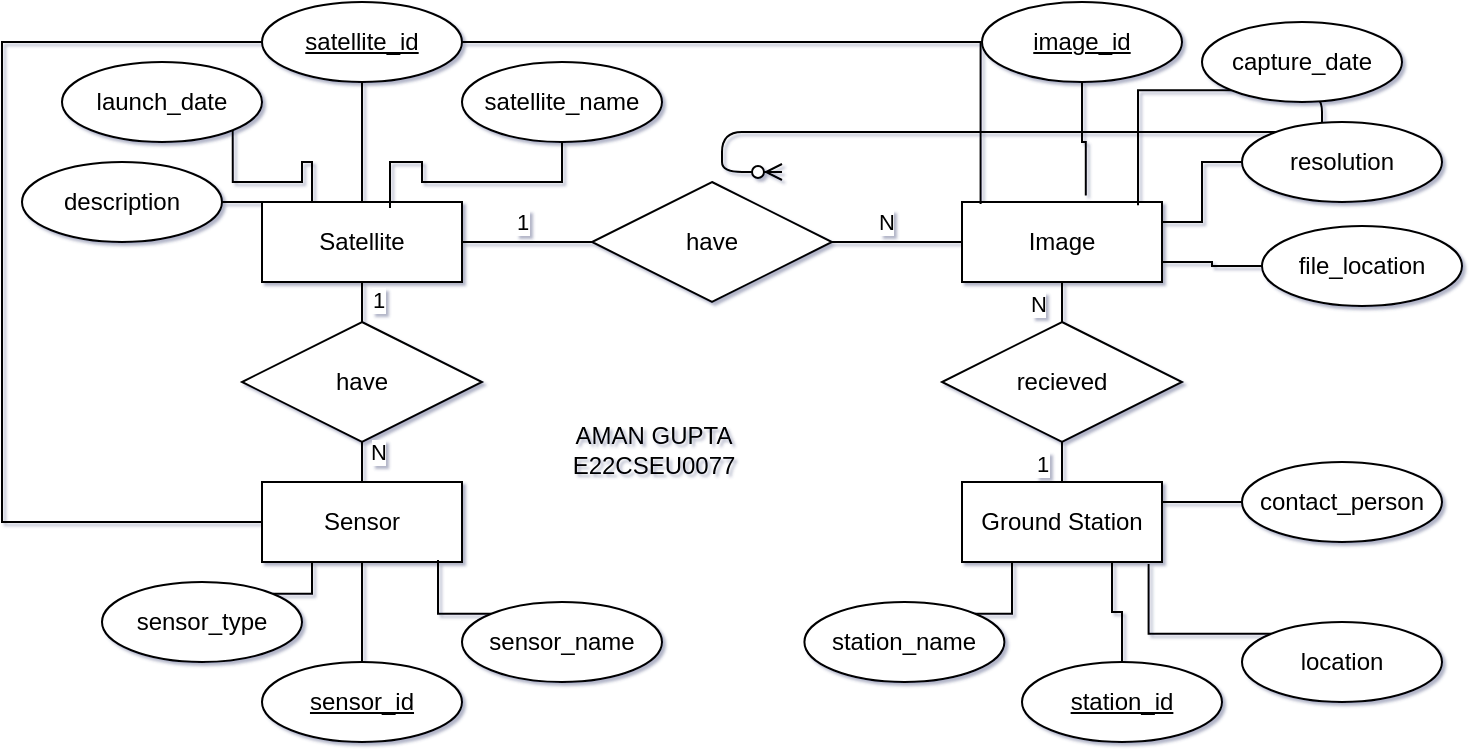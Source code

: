 <mxfile version="21.6.9" type="github">
  <diagram id="R2lEEEUBdFMjLlhIrx00" name="Page-1">
    <mxGraphModel dx="1384" dy="534" grid="0" gridSize="10" guides="1" tooltips="1" connect="1" arrows="1" fold="1" page="1" pageScale="1" pageWidth="850" pageHeight="1100" math="0" shadow="1" extFonts="Permanent Marker^https://fonts.googleapis.com/css?family=Permanent+Marker">
      <root>
        <mxCell id="0" />
        <mxCell id="1" parent="0" />
        <mxCell id="C-vyLk0tnHw3VtMMgP7b-12" value="" style="edgeStyle=entityRelationEdgeStyle;endArrow=ERzeroToMany;startArrow=ERone;endFill=1;startFill=0;" parent="1" edge="1">
          <mxGeometry width="100" height="100" relative="1" as="geometry">
            <mxPoint x="700" y="165.0" as="sourcePoint" />
            <mxPoint x="460" y="205" as="targetPoint" />
          </mxGeometry>
        </mxCell>
        <mxCell id="ULqC2SZ6ojZvJLKCaTMD-9" style="edgeStyle=orthogonalEdgeStyle;rounded=0;orthogonalLoop=1;jettySize=auto;html=1;exitX=1;exitY=0.5;exitDx=0;exitDy=0;entryX=0;entryY=0.5;entryDx=0;entryDy=0;endArrow=none;endFill=0;" parent="1" source="ULqC2SZ6ojZvJLKCaTMD-3" target="ULqC2SZ6ojZvJLKCaTMD-4" edge="1">
          <mxGeometry relative="1" as="geometry" />
        </mxCell>
        <mxCell id="ULqC2SZ6ojZvJLKCaTMD-13" value="1" style="edgeLabel;html=1;align=center;verticalAlign=middle;resizable=0;points=[];" parent="ULqC2SZ6ojZvJLKCaTMD-9" vertex="1" connectable="0">
          <mxGeometry x="0.202" y="1" relative="1" as="geometry">
            <mxPoint x="-9" y="-9" as="offset" />
          </mxGeometry>
        </mxCell>
        <mxCell id="ULqC2SZ6ojZvJLKCaTMD-11" style="edgeStyle=orthogonalEdgeStyle;rounded=0;orthogonalLoop=1;jettySize=auto;html=1;exitX=0.5;exitY=1;exitDx=0;exitDy=0;entryX=0.5;entryY=0;entryDx=0;entryDy=0;endArrow=none;endFill=0;" parent="1" source="ULqC2SZ6ojZvJLKCaTMD-3" target="ULqC2SZ6ojZvJLKCaTMD-8" edge="1">
          <mxGeometry relative="1" as="geometry" />
        </mxCell>
        <mxCell id="ULqC2SZ6ojZvJLKCaTMD-3" value="Satellite" style="whiteSpace=wrap;html=1;align=center;" parent="1" vertex="1">
          <mxGeometry x="200" y="220" width="100" height="40" as="geometry" />
        </mxCell>
        <mxCell id="ULqC2SZ6ojZvJLKCaTMD-10" style="edgeStyle=orthogonalEdgeStyle;rounded=0;orthogonalLoop=1;jettySize=auto;html=1;exitX=1;exitY=0.5;exitDx=0;exitDy=0;entryX=0;entryY=0.5;entryDx=0;entryDy=0;endArrow=none;endFill=0;" parent="1" source="ULqC2SZ6ojZvJLKCaTMD-4" target="ULqC2SZ6ojZvJLKCaTMD-6" edge="1">
          <mxGeometry relative="1" as="geometry" />
        </mxCell>
        <mxCell id="ULqC2SZ6ojZvJLKCaTMD-14" value="N" style="edgeLabel;html=1;align=center;verticalAlign=middle;resizable=0;points=[];" parent="ULqC2SZ6ojZvJLKCaTMD-10" vertex="1" connectable="0">
          <mxGeometry x="-0.187" relative="1" as="geometry">
            <mxPoint y="-10" as="offset" />
          </mxGeometry>
        </mxCell>
        <mxCell id="ULqC2SZ6ojZvJLKCaTMD-4" value="have" style="shape=rhombus;perimeter=rhombusPerimeter;whiteSpace=wrap;html=1;align=center;" parent="1" vertex="1">
          <mxGeometry x="365" y="210" width="120" height="60" as="geometry" />
        </mxCell>
        <mxCell id="ULqC2SZ6ojZvJLKCaTMD-5" value="Ground Station" style="whiteSpace=wrap;html=1;align=center;" parent="1" vertex="1">
          <mxGeometry x="550" y="360" width="100" height="40" as="geometry" />
        </mxCell>
        <mxCell id="ULqC2SZ6ojZvJLKCaTMD-19" value="" style="edgeStyle=orthogonalEdgeStyle;rounded=0;orthogonalLoop=1;jettySize=auto;html=1;endArrow=none;endFill=0;" parent="1" source="ULqC2SZ6ojZvJLKCaTMD-6" target="ULqC2SZ6ojZvJLKCaTMD-18" edge="1">
          <mxGeometry relative="1" as="geometry" />
        </mxCell>
        <mxCell id="ULqC2SZ6ojZvJLKCaTMD-6" value="Image" style="whiteSpace=wrap;html=1;align=center;" parent="1" vertex="1">
          <mxGeometry x="550" y="220" width="100" height="40" as="geometry" />
        </mxCell>
        <mxCell id="ULqC2SZ6ojZvJLKCaTMD-7" value="Sensor" style="whiteSpace=wrap;html=1;align=center;" parent="1" vertex="1">
          <mxGeometry x="200" y="360" width="100" height="40" as="geometry" />
        </mxCell>
        <mxCell id="ULqC2SZ6ojZvJLKCaTMD-12" style="edgeStyle=orthogonalEdgeStyle;rounded=0;orthogonalLoop=1;jettySize=auto;html=1;exitX=0.5;exitY=1;exitDx=0;exitDy=0;entryX=0.5;entryY=0;entryDx=0;entryDy=0;endArrow=none;endFill=0;" parent="1" source="ULqC2SZ6ojZvJLKCaTMD-8" target="ULqC2SZ6ojZvJLKCaTMD-7" edge="1">
          <mxGeometry relative="1" as="geometry" />
        </mxCell>
        <mxCell id="ULqC2SZ6ojZvJLKCaTMD-8" value="have" style="shape=rhombus;perimeter=rhombusPerimeter;whiteSpace=wrap;html=1;align=center;" parent="1" vertex="1">
          <mxGeometry x="190" y="280" width="120" height="60" as="geometry" />
        </mxCell>
        <mxCell id="ULqC2SZ6ojZvJLKCaTMD-15" value="1" style="edgeLabel;html=1;align=center;verticalAlign=middle;resizable=0;points=[];" parent="1" vertex="1" connectable="0">
          <mxGeometry x="339.824" y="240" as="geometry">
            <mxPoint x="-82" y="29" as="offset" />
          </mxGeometry>
        </mxCell>
        <mxCell id="ULqC2SZ6ojZvJLKCaTMD-16" value="N" style="edgeLabel;html=1;align=center;verticalAlign=middle;resizable=0;points=[];" parent="1" vertex="1" connectable="0">
          <mxGeometry x="520.471" y="232" as="geometry">
            <mxPoint x="-263" y="113" as="offset" />
          </mxGeometry>
        </mxCell>
        <mxCell id="ULqC2SZ6ojZvJLKCaTMD-20" value="" style="edgeStyle=orthogonalEdgeStyle;rounded=0;orthogonalLoop=1;jettySize=auto;html=1;endArrow=none;endFill=0;" parent="1" source="ULqC2SZ6ojZvJLKCaTMD-18" target="ULqC2SZ6ojZvJLKCaTMD-5" edge="1">
          <mxGeometry relative="1" as="geometry" />
        </mxCell>
        <mxCell id="ULqC2SZ6ojZvJLKCaTMD-18" value="recieved" style="shape=rhombus;perimeter=rhombusPerimeter;whiteSpace=wrap;html=1;align=center;" parent="1" vertex="1">
          <mxGeometry x="540" y="280" width="120" height="60" as="geometry" />
        </mxCell>
        <mxCell id="ULqC2SZ6ojZvJLKCaTMD-21" value="N" style="edgeLabel;html=1;align=center;verticalAlign=middle;resizable=0;points=[];" parent="1" vertex="1" connectable="0">
          <mxGeometry x="521.207" y="240" as="geometry">
            <mxPoint x="67" y="31" as="offset" />
          </mxGeometry>
        </mxCell>
        <mxCell id="ULqC2SZ6ojZvJLKCaTMD-22" value="1" style="edgeLabel;html=1;align=center;verticalAlign=middle;resizable=0;points=[];" parent="1" vertex="1" connectable="0">
          <mxGeometry x="340.31" y="240" as="geometry">
            <mxPoint x="249" y="111" as="offset" />
          </mxGeometry>
        </mxCell>
        <mxCell id="ULqC2SZ6ojZvJLKCaTMD-25" style="edgeStyle=orthogonalEdgeStyle;rounded=0;orthogonalLoop=1;jettySize=auto;html=1;entryX=0.5;entryY=0;entryDx=0;entryDy=0;endArrow=none;endFill=0;" parent="1" source="ULqC2SZ6ojZvJLKCaTMD-23" target="ULqC2SZ6ojZvJLKCaTMD-3" edge="1">
          <mxGeometry relative="1" as="geometry" />
        </mxCell>
        <mxCell id="ULqC2SZ6ojZvJLKCaTMD-35" style="edgeStyle=orthogonalEdgeStyle;rounded=0;orthogonalLoop=1;jettySize=auto;html=1;exitX=1;exitY=0.5;exitDx=0;exitDy=0;entryX=0.093;entryY=0.025;entryDx=0;entryDy=0;entryPerimeter=0;endArrow=none;endFill=0;" parent="1" source="ULqC2SZ6ojZvJLKCaTMD-23" target="ULqC2SZ6ojZvJLKCaTMD-6" edge="1">
          <mxGeometry relative="1" as="geometry" />
        </mxCell>
        <mxCell id="ULqC2SZ6ojZvJLKCaTMD-42" style="edgeStyle=orthogonalEdgeStyle;rounded=0;orthogonalLoop=1;jettySize=auto;html=1;exitX=0;exitY=0.5;exitDx=0;exitDy=0;entryX=0;entryY=0.5;entryDx=0;entryDy=0;endArrow=none;endFill=0;" parent="1" source="ULqC2SZ6ojZvJLKCaTMD-23" target="ULqC2SZ6ojZvJLKCaTMD-7" edge="1">
          <mxGeometry relative="1" as="geometry">
            <mxPoint x="70" y="380" as="targetPoint" />
            <Array as="points">
              <mxPoint x="70" y="140" />
              <mxPoint x="70" y="380" />
            </Array>
          </mxGeometry>
        </mxCell>
        <mxCell id="ULqC2SZ6ojZvJLKCaTMD-23" value="satellite_id" style="ellipse;whiteSpace=wrap;html=1;align=center;fontStyle=4;" parent="1" vertex="1">
          <mxGeometry x="200" y="120" width="100" height="40" as="geometry" />
        </mxCell>
        <mxCell id="ULqC2SZ6ojZvJLKCaTMD-30" style="edgeStyle=orthogonalEdgeStyle;rounded=0;orthogonalLoop=1;jettySize=auto;html=1;exitX=1;exitY=1;exitDx=0;exitDy=0;entryX=0.25;entryY=0;entryDx=0;entryDy=0;endArrow=none;endFill=0;" parent="1" source="ULqC2SZ6ojZvJLKCaTMD-26" target="ULqC2SZ6ojZvJLKCaTMD-3" edge="1">
          <mxGeometry relative="1" as="geometry" />
        </mxCell>
        <mxCell id="ULqC2SZ6ojZvJLKCaTMD-26" value="launch_date" style="ellipse;whiteSpace=wrap;html=1;align=center;" parent="1" vertex="1">
          <mxGeometry x="100" y="150" width="100" height="40" as="geometry" />
        </mxCell>
        <mxCell id="ULqC2SZ6ojZvJLKCaTMD-29" style="edgeStyle=orthogonalEdgeStyle;rounded=0;orthogonalLoop=1;jettySize=auto;html=1;entryX=0.64;entryY=0.075;entryDx=0;entryDy=0;entryPerimeter=0;endArrow=none;endFill=0;" parent="1" source="ULqC2SZ6ojZvJLKCaTMD-27" target="ULqC2SZ6ojZvJLKCaTMD-3" edge="1">
          <mxGeometry relative="1" as="geometry" />
        </mxCell>
        <mxCell id="ULqC2SZ6ojZvJLKCaTMD-27" value="satellite_name" style="ellipse;whiteSpace=wrap;html=1;align=center;" parent="1" vertex="1">
          <mxGeometry x="300" y="150" width="100" height="40" as="geometry" />
        </mxCell>
        <mxCell id="ULqC2SZ6ojZvJLKCaTMD-31" value="" style="edgeStyle=orthogonalEdgeStyle;rounded=0;orthogonalLoop=1;jettySize=auto;html=1;endArrow=none;endFill=0;" parent="1" source="ULqC2SZ6ojZvJLKCaTMD-28" target="ULqC2SZ6ojZvJLKCaTMD-3" edge="1">
          <mxGeometry relative="1" as="geometry" />
        </mxCell>
        <mxCell id="ULqC2SZ6ojZvJLKCaTMD-28" value="description" style="ellipse;whiteSpace=wrap;html=1;align=center;" parent="1" vertex="1">
          <mxGeometry x="80" y="200" width="100" height="40" as="geometry" />
        </mxCell>
        <mxCell id="ULqC2SZ6ojZvJLKCaTMD-34" style="edgeStyle=orthogonalEdgeStyle;rounded=0;orthogonalLoop=1;jettySize=auto;html=1;entryX=0.619;entryY=-0.081;entryDx=0;entryDy=0;entryPerimeter=0;strokeColor=default;endArrow=none;endFill=0;" parent="1" source="ULqC2SZ6ojZvJLKCaTMD-32" target="ULqC2SZ6ojZvJLKCaTMD-6" edge="1">
          <mxGeometry relative="1" as="geometry">
            <mxPoint x="610" y="210" as="targetPoint" />
          </mxGeometry>
        </mxCell>
        <mxCell id="ULqC2SZ6ojZvJLKCaTMD-32" value="image_id" style="ellipse;whiteSpace=wrap;html=1;align=center;fontStyle=4;" parent="1" vertex="1">
          <mxGeometry x="560" y="120" width="100" height="40" as="geometry" />
        </mxCell>
        <mxCell id="ULqC2SZ6ojZvJLKCaTMD-41" style="edgeStyle=orthogonalEdgeStyle;rounded=0;orthogonalLoop=1;jettySize=auto;html=1;exitX=0;exitY=0.5;exitDx=0;exitDy=0;entryX=1;entryY=0.75;entryDx=0;entryDy=0;endArrow=none;endFill=0;" parent="1" source="ULqC2SZ6ojZvJLKCaTMD-36" target="ULqC2SZ6ojZvJLKCaTMD-6" edge="1">
          <mxGeometry relative="1" as="geometry" />
        </mxCell>
        <mxCell id="ULqC2SZ6ojZvJLKCaTMD-36" value="file_location" style="ellipse;whiteSpace=wrap;html=1;align=center;" parent="1" vertex="1">
          <mxGeometry x="700" y="232" width="100" height="40" as="geometry" />
        </mxCell>
        <mxCell id="ULqC2SZ6ojZvJLKCaTMD-40" style="edgeStyle=orthogonalEdgeStyle;rounded=0;orthogonalLoop=1;jettySize=auto;html=1;exitX=0;exitY=0.5;exitDx=0;exitDy=0;entryX=1;entryY=0.25;entryDx=0;entryDy=0;endArrow=none;endFill=0;" parent="1" source="ULqC2SZ6ojZvJLKCaTMD-37" target="ULqC2SZ6ojZvJLKCaTMD-6" edge="1">
          <mxGeometry relative="1" as="geometry" />
        </mxCell>
        <mxCell id="ULqC2SZ6ojZvJLKCaTMD-37" value="resolution" style="ellipse;whiteSpace=wrap;html=1;align=center;" parent="1" vertex="1">
          <mxGeometry x="690" y="180" width="100" height="40" as="geometry" />
        </mxCell>
        <mxCell id="ULqC2SZ6ojZvJLKCaTMD-39" style="edgeStyle=orthogonalEdgeStyle;rounded=0;orthogonalLoop=1;jettySize=auto;html=1;exitX=0;exitY=1;exitDx=0;exitDy=0;entryX=0.88;entryY=0.042;entryDx=0;entryDy=0;entryPerimeter=0;endArrow=none;endFill=0;" parent="1" source="ULqC2SZ6ojZvJLKCaTMD-38" target="ULqC2SZ6ojZvJLKCaTMD-6" edge="1">
          <mxGeometry relative="1" as="geometry" />
        </mxCell>
        <mxCell id="ULqC2SZ6ojZvJLKCaTMD-38" value="capture_date" style="ellipse;whiteSpace=wrap;html=1;align=center;" parent="1" vertex="1">
          <mxGeometry x="670" y="130" width="100" height="40" as="geometry" />
        </mxCell>
        <mxCell id="ULqC2SZ6ojZvJLKCaTMD-48" style="edgeStyle=orthogonalEdgeStyle;rounded=0;orthogonalLoop=1;jettySize=auto;html=1;exitX=0.5;exitY=0;exitDx=0;exitDy=0;entryX=0.5;entryY=1;entryDx=0;entryDy=0;endArrow=none;endFill=0;" parent="1" source="ULqC2SZ6ojZvJLKCaTMD-44" target="ULqC2SZ6ojZvJLKCaTMD-7" edge="1">
          <mxGeometry relative="1" as="geometry" />
        </mxCell>
        <mxCell id="ULqC2SZ6ojZvJLKCaTMD-44" value="sensor_id" style="ellipse;whiteSpace=wrap;html=1;align=center;fontStyle=4;" parent="1" vertex="1">
          <mxGeometry x="200" y="450" width="100" height="40" as="geometry" />
        </mxCell>
        <mxCell id="ULqC2SZ6ojZvJLKCaTMD-47" style="edgeStyle=orthogonalEdgeStyle;rounded=0;orthogonalLoop=1;jettySize=auto;html=1;exitX=1;exitY=0;exitDx=0;exitDy=0;entryX=0.25;entryY=1;entryDx=0;entryDy=0;endArrow=none;endFill=0;" parent="1" source="ULqC2SZ6ojZvJLKCaTMD-45" target="ULqC2SZ6ojZvJLKCaTMD-7" edge="1">
          <mxGeometry relative="1" as="geometry" />
        </mxCell>
        <mxCell id="ULqC2SZ6ojZvJLKCaTMD-45" value="sensor_type" style="ellipse;whiteSpace=wrap;html=1;align=center;" parent="1" vertex="1">
          <mxGeometry x="120" y="410" width="100" height="40" as="geometry" />
        </mxCell>
        <mxCell id="ULqC2SZ6ojZvJLKCaTMD-49" style="edgeStyle=orthogonalEdgeStyle;rounded=0;orthogonalLoop=1;jettySize=auto;html=1;exitX=0;exitY=0;exitDx=0;exitDy=0;entryX=0.88;entryY=0.975;entryDx=0;entryDy=0;entryPerimeter=0;endArrow=none;endFill=0;" parent="1" source="ULqC2SZ6ojZvJLKCaTMD-46" target="ULqC2SZ6ojZvJLKCaTMD-7" edge="1">
          <mxGeometry relative="1" as="geometry" />
        </mxCell>
        <mxCell id="ULqC2SZ6ojZvJLKCaTMD-46" value="sensor_name" style="ellipse;whiteSpace=wrap;html=1;align=center;" parent="1" vertex="1">
          <mxGeometry x="300" y="420" width="100" height="40" as="geometry" />
        </mxCell>
        <mxCell id="ULqC2SZ6ojZvJLKCaTMD-59" style="edgeStyle=orthogonalEdgeStyle;rounded=0;orthogonalLoop=1;jettySize=auto;html=1;exitX=0.5;exitY=0;exitDx=0;exitDy=0;entryX=0.75;entryY=1;entryDx=0;entryDy=0;endArrow=none;endFill=0;" parent="1" source="ULqC2SZ6ojZvJLKCaTMD-50" target="ULqC2SZ6ojZvJLKCaTMD-5" edge="1">
          <mxGeometry relative="1" as="geometry" />
        </mxCell>
        <mxCell id="ULqC2SZ6ojZvJLKCaTMD-50" value="station_id" style="ellipse;whiteSpace=wrap;html=1;align=center;fontStyle=4;" parent="1" vertex="1">
          <mxGeometry x="580" y="450" width="100" height="40" as="geometry" />
        </mxCell>
        <mxCell id="ULqC2SZ6ojZvJLKCaTMD-56" style="edgeStyle=orthogonalEdgeStyle;rounded=0;orthogonalLoop=1;jettySize=auto;html=1;exitX=0;exitY=0;exitDx=0;exitDy=0;entryX=0.933;entryY=1.025;entryDx=0;entryDy=0;entryPerimeter=0;endArrow=none;endFill=0;" parent="1" source="ULqC2SZ6ojZvJLKCaTMD-51" target="ULqC2SZ6ojZvJLKCaTMD-5" edge="1">
          <mxGeometry relative="1" as="geometry" />
        </mxCell>
        <mxCell id="ULqC2SZ6ojZvJLKCaTMD-51" value="location" style="ellipse;whiteSpace=wrap;html=1;align=center;" parent="1" vertex="1">
          <mxGeometry x="690" y="430" width="100" height="40" as="geometry" />
        </mxCell>
        <mxCell id="ULqC2SZ6ojZvJLKCaTMD-55" style="edgeStyle=orthogonalEdgeStyle;rounded=0;orthogonalLoop=1;jettySize=auto;html=1;entryX=1;entryY=0.25;entryDx=0;entryDy=0;endArrow=none;endFill=0;" parent="1" source="ULqC2SZ6ojZvJLKCaTMD-52" target="ULqC2SZ6ojZvJLKCaTMD-5" edge="1">
          <mxGeometry relative="1" as="geometry" />
        </mxCell>
        <mxCell id="ULqC2SZ6ojZvJLKCaTMD-52" value="contact_person" style="ellipse;whiteSpace=wrap;html=1;align=center;" parent="1" vertex="1">
          <mxGeometry x="690" y="350" width="100" height="40" as="geometry" />
        </mxCell>
        <mxCell id="ULqC2SZ6ojZvJLKCaTMD-60" style="edgeStyle=orthogonalEdgeStyle;rounded=0;orthogonalLoop=1;jettySize=auto;html=1;exitX=1;exitY=0;exitDx=0;exitDy=0;entryX=0.25;entryY=1;entryDx=0;entryDy=0;endArrow=none;endFill=0;" parent="1" source="ULqC2SZ6ojZvJLKCaTMD-53" target="ULqC2SZ6ojZvJLKCaTMD-5" edge="1">
          <mxGeometry relative="1" as="geometry" />
        </mxCell>
        <mxCell id="ULqC2SZ6ojZvJLKCaTMD-53" value="station_name" style="ellipse;whiteSpace=wrap;html=1;align=center;" parent="1" vertex="1">
          <mxGeometry x="471.21" y="420" width="100" height="40" as="geometry" />
        </mxCell>
        <mxCell id="2pRb9ggmKGEy5LtOetsB-1" value="AMAN GUPTA&lt;br&gt;E22CSEU0077" style="text;strokeColor=none;align=center;fillColor=none;html=1;verticalAlign=middle;whiteSpace=wrap;rounded=0;" vertex="1" parent="1">
          <mxGeometry x="366" y="329" width="60" height="30" as="geometry" />
        </mxCell>
      </root>
    </mxGraphModel>
  </diagram>
</mxfile>
